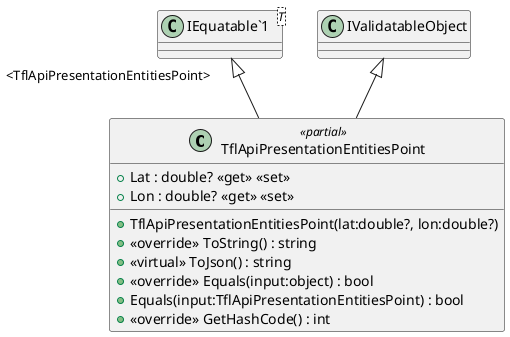 @startuml
class TflApiPresentationEntitiesPoint <<partial>> {
    + TflApiPresentationEntitiesPoint(lat:double?, lon:double?)
    + Lat : double? <<get>> <<set>>
    + Lon : double? <<get>> <<set>>
    + <<override>> ToString() : string
    + <<virtual>> ToJson() : string
    + <<override>> Equals(input:object) : bool
    + Equals(input:TflApiPresentationEntitiesPoint) : bool
    + <<override>> GetHashCode() : int
}
class "IEquatable`1"<T> {
}
"IEquatable`1" "<TflApiPresentationEntitiesPoint>" <|-- TflApiPresentationEntitiesPoint
IValidatableObject <|-- TflApiPresentationEntitiesPoint
@enduml
